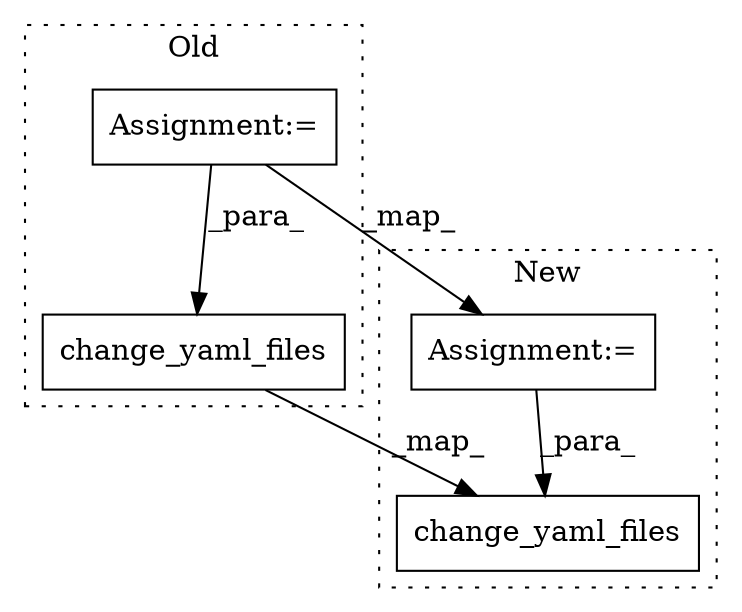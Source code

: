 digraph G {
subgraph cluster0 {
1 [label="change_yaml_files" a="32" s="2675,2696" l="18,1" shape="box"];
3 [label="Assignment:=" a="7" s="2588" l="1" shape="box"];
label = "Old";
style="dotted";
}
subgraph cluster1 {
2 [label="change_yaml_files" a="32" s="2675,2696" l="18,1" shape="box"];
4 [label="Assignment:=" a="7" s="2588" l="1" shape="box"];
label = "New";
style="dotted";
}
1 -> 2 [label="_map_"];
3 -> 4 [label="_map_"];
3 -> 1 [label="_para_"];
4 -> 2 [label="_para_"];
}